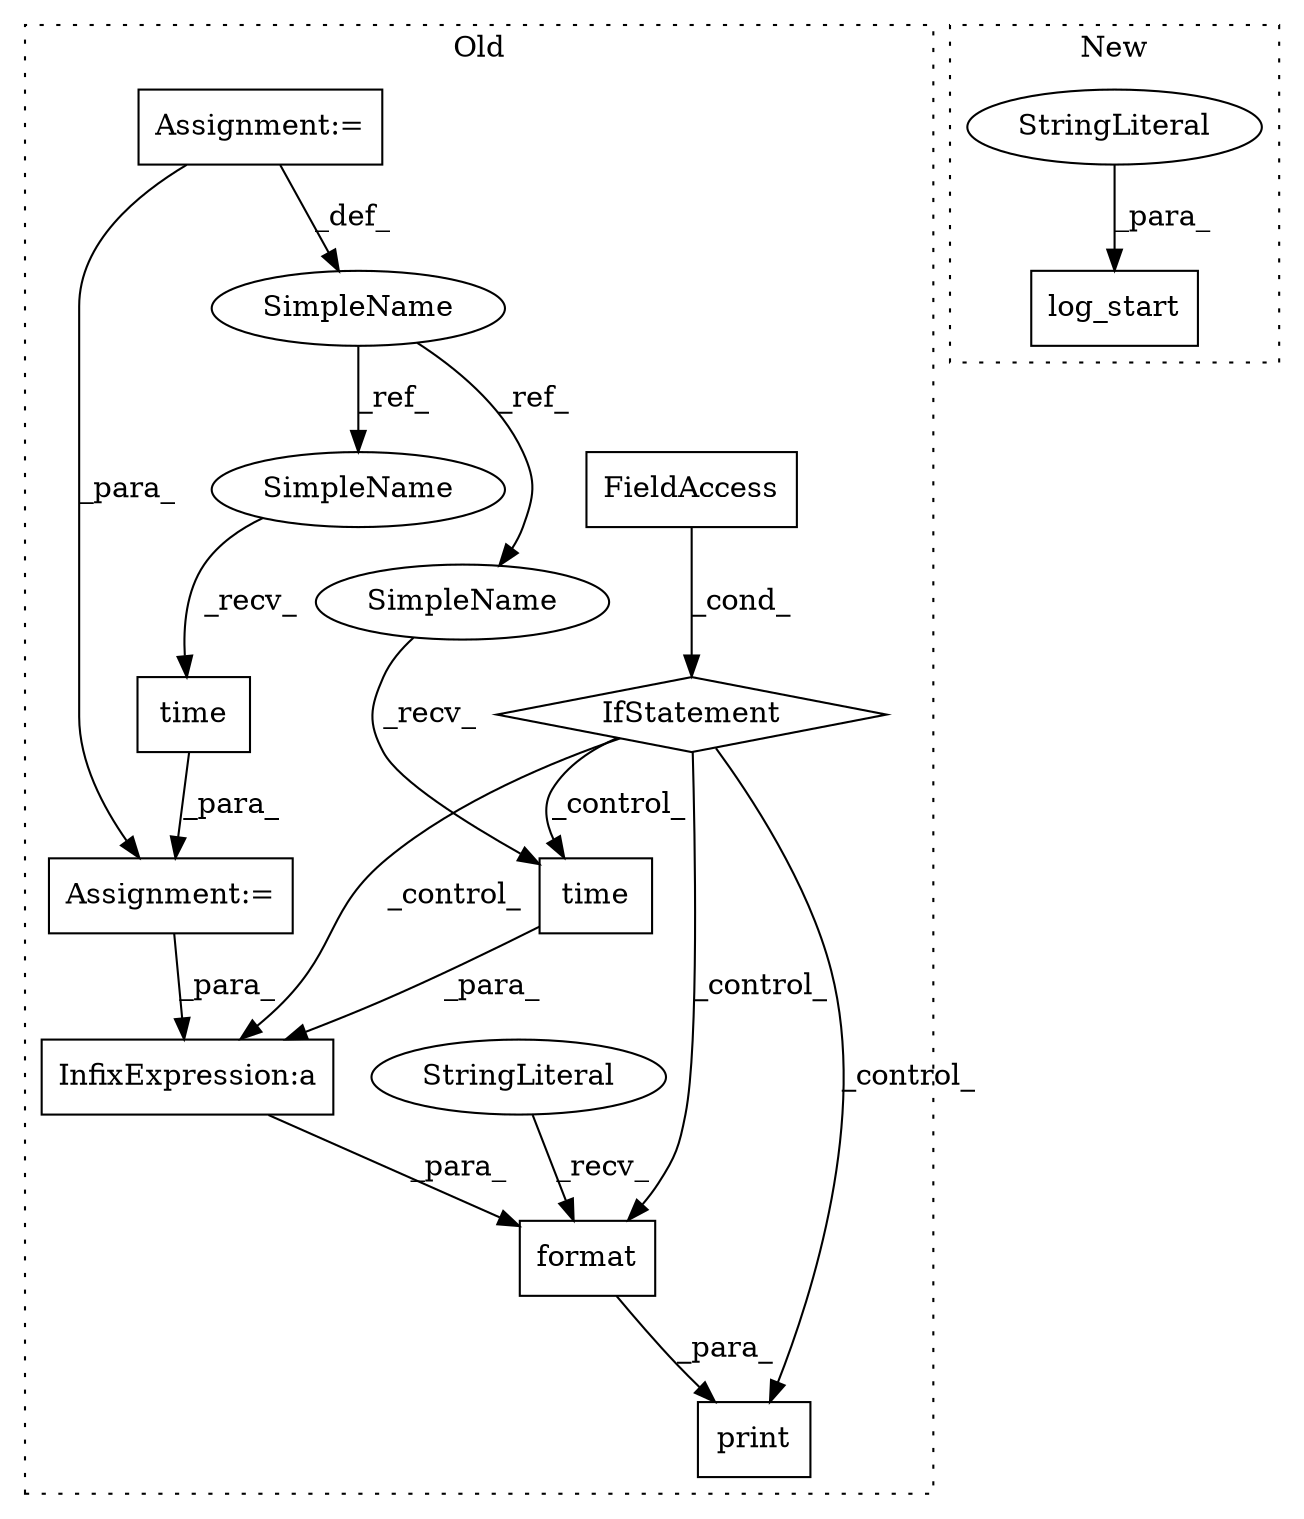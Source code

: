 digraph G {
subgraph cluster0 {
1 [label="IfStatement" a="25" s="12205,12221" l="4,2" shape="diamond"];
3 [label="InfixExpression:a" a="27" s="12303" l="3" shape="box"];
4 [label="print" a="32" s="12231,12312" l="6,1" shape="box"];
5 [label="FieldAccess" a="22" s="12209" l="12" shape="box"];
6 [label="format" a="32" s="12285,12311" l="7,1" shape="box"];
7 [label="time" a="32" s="12297" l="6" shape="box"];
8 [label="SimpleName" a="42" s="12127" l="4" shape="ellipse"];
9 [label="time" a="32" s="12148" l="6" shape="box"];
10 [label="Assignment:=" a="7" s="12142" l="1" shape="box"];
11 [label="StringLiteral" a="45" s="12237" l="47" shape="ellipse"];
13 [label="Assignment:=" a="7" s="12127" l="4" shape="box"];
14 [label="SimpleName" a="42" s="12292" l="4" shape="ellipse"];
15 [label="SimpleName" a="42" s="12143" l="4" shape="ellipse"];
label = "Old";
style="dotted";
}
subgraph cluster1 {
2 [label="log_start" a="32" s="11067,11084" l="10,1" shape="box"];
12 [label="StringLiteral" a="45" s="11077" l="7" shape="ellipse"];
label = "New";
style="dotted";
}
1 -> 6 [label="_control_"];
1 -> 3 [label="_control_"];
1 -> 4 [label="_control_"];
1 -> 7 [label="_control_"];
3 -> 6 [label="_para_"];
5 -> 1 [label="_cond_"];
6 -> 4 [label="_para_"];
7 -> 3 [label="_para_"];
8 -> 15 [label="_ref_"];
8 -> 14 [label="_ref_"];
9 -> 10 [label="_para_"];
10 -> 3 [label="_para_"];
11 -> 6 [label="_recv_"];
12 -> 2 [label="_para_"];
13 -> 10 [label="_para_"];
13 -> 8 [label="_def_"];
14 -> 7 [label="_recv_"];
15 -> 9 [label="_recv_"];
}